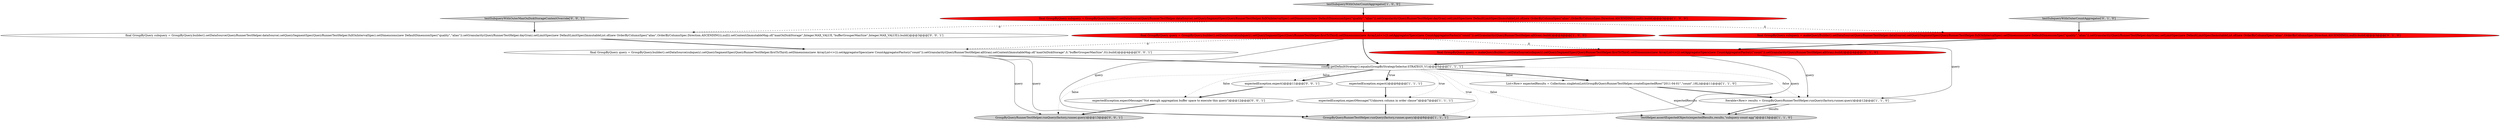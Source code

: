 digraph {
17 [style = filled, label = "final GroupByQuery query = GroupByQuery.builder().setDataSource(subquery).setQuerySegmentSpec(QueryRunnerTestHelper.firstToThird).setDimensions(new ArrayList<>()).setAggregatorSpecs(new CountAggregatorFactory(\"count\")).setGranularity(QueryRunnerTestHelper.allGran).setContext(ImmutableMap.of(\"maxOnDiskStorage\",0,\"bufferGrouperMaxSize\",0)).build()@@@4@@@['0', '0', '1']", fillcolor = white, shape = ellipse image = "AAA0AAABBB3BBB"];
5 [style = filled, label = "testSubqueryWithOuterCountAggregator['1', '0', '0']", fillcolor = lightgray, shape = diamond image = "AAA0AAABBB1BBB"];
15 [style = filled, label = "GroupByQueryRunnerTestHelper.runQuery(factory,runner,query)@@@13@@@['0', '0', '1']", fillcolor = lightgray, shape = ellipse image = "AAA0AAABBB3BBB"];
10 [style = filled, label = "testSubqueryWithOuterCountAggregator['0', '1', '0']", fillcolor = lightgray, shape = diamond image = "AAA0AAABBB2BBB"];
16 [style = filled, label = "final GroupByQuery subquery = GroupByQuery.builder().setDataSource(QueryRunnerTestHelper.dataSource).setQuerySegmentSpec(QueryRunnerTestHelper.fullOnIntervalSpec).setDimensions(new DefaultDimensionSpec(\"quality\",\"alias\")).setGranularity(QueryRunnerTestHelper.dayGran).setLimitSpec(new DefaultLimitSpec(ImmutableList.of(new OrderByColumnSpec(\"alias\",OrderByColumnSpec.Direction.ASCENDING)),null)).setContext(ImmutableMap.of(\"maxOnDiskStorage\",Integer.MAX_VALUE,\"bufferGrouperMaxSize\",Integer.MAX_VALUE)).build()@@@3@@@['0', '0', '1']", fillcolor = white, shape = ellipse image = "AAA0AAABBB3BBB"];
18 [style = filled, label = "testSubqueryWithOuterMaxOnDiskStorageContextOverride['0', '0', '1']", fillcolor = lightgray, shape = diamond image = "AAA0AAABBB3BBB"];
13 [style = filled, label = "expectedException.expect()@@@11@@@['0', '0', '1']", fillcolor = white, shape = ellipse image = "AAA0AAABBB3BBB"];
1 [style = filled, label = "TestHelper.assertExpectedObjects(expectedResults,results,\"subquery-count-agg\")@@@13@@@['1', '1', '0']", fillcolor = lightgray, shape = ellipse image = "AAA0AAABBB1BBB"];
4 [style = filled, label = "Iterable<Row> results = GroupByQueryRunnerTestHelper.runQuery(factory,runner,query)@@@12@@@['1', '1', '0']", fillcolor = white, shape = ellipse image = "AAA0AAABBB1BBB"];
6 [style = filled, label = "expectedException.expectMessage(\"Unknown column in order clause\")@@@7@@@['1', '1', '1']", fillcolor = white, shape = ellipse image = "AAA0AAABBB1BBB"];
3 [style = filled, label = "GroupByQueryRunnerTestHelper.runQuery(factory,runner,query)@@@8@@@['1', '1', '1']", fillcolor = lightgray, shape = ellipse image = "AAA0AAABBB1BBB"];
7 [style = filled, label = "List<Row> expectedResults = Collections.singletonList(GroupByQueryRunnerTestHelper.createExpectedRow(\"2011-04-01\",\"count\",18L))@@@11@@@['1', '1', '0']", fillcolor = white, shape = ellipse image = "AAA0AAABBB1BBB"];
9 [style = filled, label = "expectedException.expect()@@@6@@@['1', '1', '1']", fillcolor = white, shape = ellipse image = "AAA0AAABBB1BBB"];
11 [style = filled, label = "final GroupByQuery query = makeQueryBuilder().setDataSource(subquery).setQuerySegmentSpec(QueryRunnerTestHelper.firstToThird).setDimensions(new ArrayList<>()).setAggregatorSpecs(new CountAggregatorFactory(\"count\")).setGranularity(QueryRunnerTestHelper.allGran).build()@@@4@@@['0', '1', '0']", fillcolor = red, shape = ellipse image = "AAA1AAABBB2BBB"];
12 [style = filled, label = "final GroupByQuery subquery = makeQueryBuilder().setDataSource(QueryRunnerTestHelper.dataSource).setQuerySegmentSpec(QueryRunnerTestHelper.fullOnIntervalSpec).setDimensions(new DefaultDimensionSpec(\"quality\",\"alias\")).setGranularity(QueryRunnerTestHelper.dayGran).setLimitSpec(new DefaultLimitSpec(ImmutableList.of(new OrderByColumnSpec(\"alias\",OrderByColumnSpec.Direction.ASCENDING)),null)).build()@@@3@@@['0', '1', '0']", fillcolor = red, shape = ellipse image = "AAA1AAABBB2BBB"];
14 [style = filled, label = "expectedException.expectMessage(\"Not enough aggregation buffer space to execute this query\")@@@12@@@['0', '0', '1']", fillcolor = white, shape = ellipse image = "AAA0AAABBB3BBB"];
0 [style = filled, label = "config.getDefaultStrategy().equals(GroupByStrategySelector.STRATEGY_V1)@@@5@@@['1', '1', '1']", fillcolor = white, shape = diamond image = "AAA0AAABBB1BBB"];
2 [style = filled, label = "final GroupByQuery query = GroupByQuery.builder().setDataSource(subquery).setQuerySegmentSpec(QueryRunnerTestHelper.firstToThird).setDimensions(new ArrayList<>()).setAggregatorSpecs(new CountAggregatorFactory(\"count\")).setGranularity(QueryRunnerTestHelper.allGran).build()@@@4@@@['1', '0', '0']", fillcolor = red, shape = ellipse image = "AAA1AAABBB1BBB"];
8 [style = filled, label = "final GroupByQuery subquery = GroupByQuery.builder().setDataSource(QueryRunnerTestHelper.dataSource).setQuerySegmentSpec(QueryRunnerTestHelper.fullOnIntervalSpec).setDimensions(new DefaultDimensionSpec(\"quality\",\"alias\")).setGranularity(QueryRunnerTestHelper.dayGran).setLimitSpec(new DefaultLimitSpec(ImmutableList.of(new OrderByColumnSpec(\"alias\",OrderByColumnSpec.Direction.ASCENDING)),null)).build()@@@3@@@['1', '0', '0']", fillcolor = red, shape = ellipse image = "AAA1AAABBB1BBB"];
6->3 [style = bold, label=""];
5->8 [style = bold, label=""];
0->9 [style = bold, label=""];
8->16 [style = dashed, label="0"];
0->13 [style = bold, label=""];
12->11 [style = bold, label=""];
2->4 [style = solid, label="query"];
0->4 [style = dotted, label="false"];
8->12 [style = dashed, label="0"];
4->1 [style = solid, label="results"];
7->4 [style = bold, label=""];
16->17 [style = bold, label=""];
0->1 [style = dotted, label="false"];
0->6 [style = dotted, label="true"];
11->4 [style = solid, label="query"];
2->17 [style = dashed, label="0"];
9->6 [style = bold, label=""];
11->3 [style = solid, label="query"];
0->7 [style = bold, label=""];
17->3 [style = solid, label="query"];
2->0 [style = bold, label=""];
11->0 [style = bold, label=""];
17->0 [style = bold, label=""];
0->15 [style = dotted, label="false"];
2->3 [style = solid, label="query"];
8->2 [style = bold, label=""];
7->1 [style = solid, label="expectedResults"];
10->12 [style = bold, label=""];
0->7 [style = dotted, label="false"];
0->14 [style = dotted, label="false"];
2->11 [style = dashed, label="0"];
17->15 [style = solid, label="query"];
14->15 [style = bold, label=""];
4->1 [style = bold, label=""];
0->3 [style = dotted, label="true"];
0->13 [style = dotted, label="false"];
0->9 [style = dotted, label="true"];
13->14 [style = bold, label=""];
18->16 [style = bold, label=""];
}
